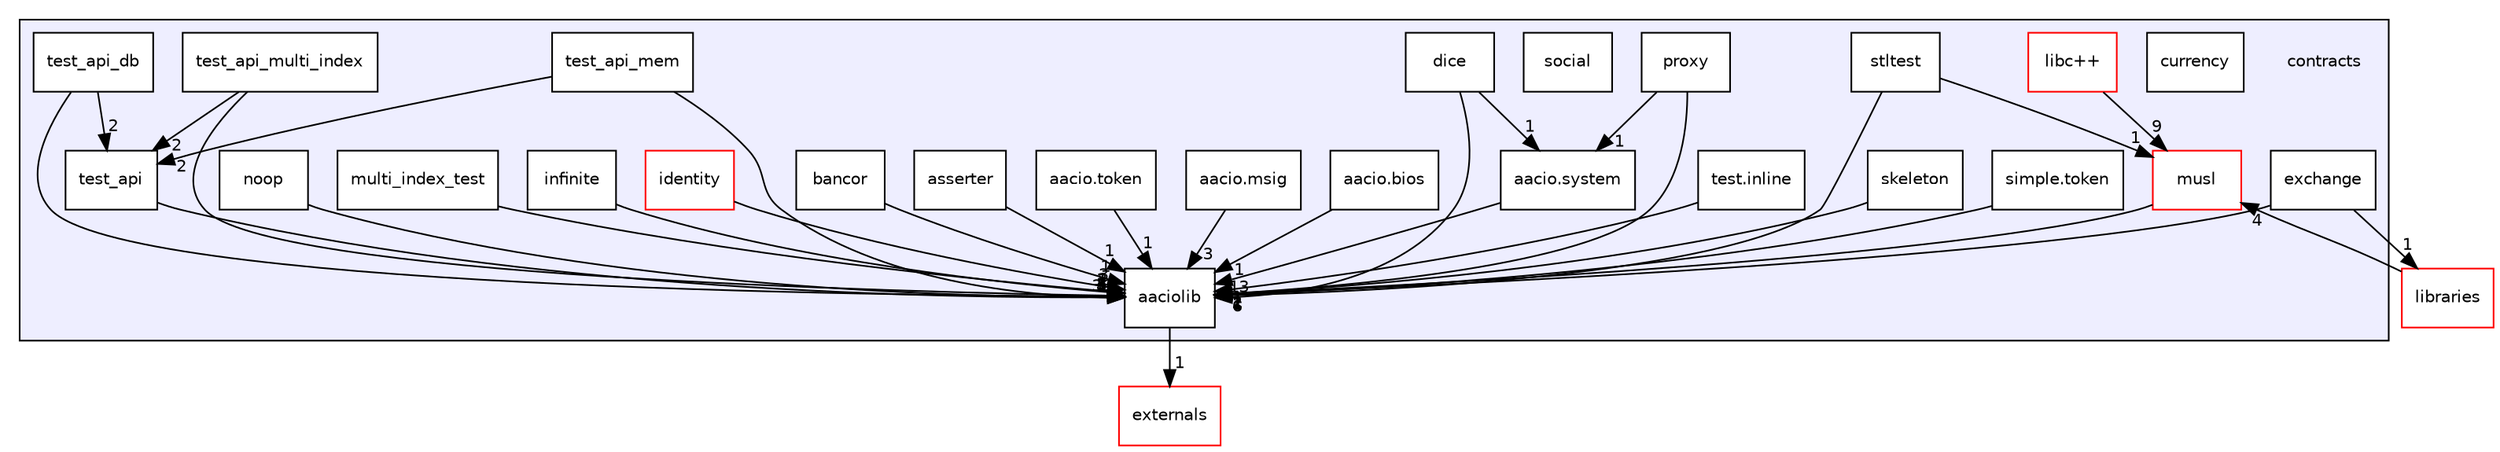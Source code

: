 digraph "contracts" {
  compound=true
  node [ fontsize="10", fontname="Helvetica"];
  edge [ labelfontsize="10", labelfontname="Helvetica"];
  subgraph clusterdir_ae9b15dd87e066e1908bbd90e8f38627 {
    graph [ bgcolor="#eeeeff", pencolor="black", label="" URL="dir_ae9b15dd87e066e1908bbd90e8f38627.html"];
    dir_ae9b15dd87e066e1908bbd90e8f38627 [shape=plaintext label="contracts"];
    dir_515574e446f73b46ff83cb2cc03b71cc [shape=box label="aacio.bios" color="black" fillcolor="white" style="filled" URL="dir_515574e446f73b46ff83cb2cc03b71cc.html"];
    dir_037acf38ab1e064fb3b43d8df28ce640 [shape=box label="aacio.msig" color="black" fillcolor="white" style="filled" URL="dir_037acf38ab1e064fb3b43d8df28ce640.html"];
    dir_baf027c06344223d5ab3d90a142abd6a [shape=box label="aacio.system" color="black" fillcolor="white" style="filled" URL="dir_baf027c06344223d5ab3d90a142abd6a.html"];
    dir_f4c71396a9fcc023923609de6799f654 [shape=box label="aacio.token" color="black" fillcolor="white" style="filled" URL="dir_f4c71396a9fcc023923609de6799f654.html"];
    dir_eebd46385ac17dfe81e47e86b6b64bf0 [shape=box label="aaciolib" color="black" fillcolor="white" style="filled" URL="dir_eebd46385ac17dfe81e47e86b6b64bf0.html"];
    dir_635c0be2629372b58c344650114a98a5 [shape=box label="asserter" color="black" fillcolor="white" style="filled" URL="dir_635c0be2629372b58c344650114a98a5.html"];
    dir_17f794113f3d2f5e8c50affd393f94f8 [shape=box label="bancor" color="black" fillcolor="white" style="filled" URL="dir_17f794113f3d2f5e8c50affd393f94f8.html"];
    dir_a9257b511e702fbd3462fee4a063915c [shape=box label="currency" color="black" fillcolor="white" style="filled" URL="dir_a9257b511e702fbd3462fee4a063915c.html"];
    dir_df9ec5dd3eb98ed2672871667d1ff010 [shape=box label="dice" color="black" fillcolor="white" style="filled" URL="dir_df9ec5dd3eb98ed2672871667d1ff010.html"];
    dir_5dc13a1abd435123f7be5ea8dc751d1b [shape=box label="exchange" color="black" fillcolor="white" style="filled" URL="dir_5dc13a1abd435123f7be5ea8dc751d1b.html"];
    dir_f6393da4840947259575a15622d6f895 [shape=box label="identity" color="red" fillcolor="white" style="filled" URL="dir_f6393da4840947259575a15622d6f895.html"];
    dir_da2258ea5bfae2641df967be076d9dbe [shape=box label="infinite" color="black" fillcolor="white" style="filled" URL="dir_da2258ea5bfae2641df967be076d9dbe.html"];
    dir_acf7646062c2dda4cc5d3e08c5ded00b [shape=box label="libc++" color="red" fillcolor="white" style="filled" URL="dir_acf7646062c2dda4cc5d3e08c5ded00b.html"];
    dir_31c5c42164c1b9f654dacae7bf8c4b0a [shape=box label="multi_index_test" color="black" fillcolor="white" style="filled" URL="dir_31c5c42164c1b9f654dacae7bf8c4b0a.html"];
    dir_50d7137a7301a66ec452987911b28b88 [shape=box label="musl" color="red" fillcolor="white" style="filled" URL="dir_50d7137a7301a66ec452987911b28b88.html"];
    dir_df751e79df7be346a776acee8d6105d1 [shape=box label="noop" color="black" fillcolor="white" style="filled" URL="dir_df751e79df7be346a776acee8d6105d1.html"];
    dir_2f68902bd8ea4562ac77bb3db95ba614 [shape=box label="proxy" color="black" fillcolor="white" style="filled" URL="dir_2f68902bd8ea4562ac77bb3db95ba614.html"];
    dir_7507fa09b13662b45ac59acad8626627 [shape=box label="simple.token" color="black" fillcolor="white" style="filled" URL="dir_7507fa09b13662b45ac59acad8626627.html"];
    dir_3680d2f7810f6721560f2a624729277d [shape=box label="skeleton" color="black" fillcolor="white" style="filled" URL="dir_3680d2f7810f6721560f2a624729277d.html"];
    dir_44e8454330c52effb0ef98d8f3108add [shape=box label="social" color="black" fillcolor="white" style="filled" URL="dir_44e8454330c52effb0ef98d8f3108add.html"];
    dir_8df8350f8598fde2f1e7cfb863ff748b [shape=box label="stltest" color="black" fillcolor="white" style="filled" URL="dir_8df8350f8598fde2f1e7cfb863ff748b.html"];
    dir_60145b96facd4e3982fba7876373fb1c [shape=box label="test.inline" color="black" fillcolor="white" style="filled" URL="dir_60145b96facd4e3982fba7876373fb1c.html"];
    dir_4512a307eab2a9ca08d8433965f51830 [shape=box label="test_api" color="black" fillcolor="white" style="filled" URL="dir_4512a307eab2a9ca08d8433965f51830.html"];
    dir_4535e1b68822a7130cdb7cfdf6c2363e [shape=box label="test_api_db" color="black" fillcolor="white" style="filled" URL="dir_4535e1b68822a7130cdb7cfdf6c2363e.html"];
    dir_42cac2390ff2e2f673ffc08eb520b966 [shape=box label="test_api_mem" color="black" fillcolor="white" style="filled" URL="dir_42cac2390ff2e2f673ffc08eb520b966.html"];
    dir_c51960f949f4e19b95994e4db802fa65 [shape=box label="test_api_multi_index" color="black" fillcolor="white" style="filled" URL="dir_c51960f949f4e19b95994e4db802fa65.html"];
  }
  dir_d2b6318187fb2206cad9b40a4e1245e4 [shape=box label="externals" fillcolor="white" style="filled" color="red" URL="dir_d2b6318187fb2206cad9b40a4e1245e4.html"];
  dir_bc0718b08fb2015b8e59c47b2805f60c [shape=box label="libraries" fillcolor="white" style="filled" color="red" URL="dir_bc0718b08fb2015b8e59c47b2805f60c.html"];
  dir_3680d2f7810f6721560f2a624729277d->dir_eebd46385ac17dfe81e47e86b6b64bf0 [headlabel="1", labeldistance=1.5 headhref="dir_001636_000015.html"];
  dir_42cac2390ff2e2f673ffc08eb520b966->dir_4512a307eab2a9ca08d8433965f51830 [headlabel="2", labeldistance=1.5 headhref="dir_001642_001640.html"];
  dir_42cac2390ff2e2f673ffc08eb520b966->dir_eebd46385ac17dfe81e47e86b6b64bf0 [headlabel="4", labeldistance=1.5 headhref="dir_001642_000015.html"];
  dir_acf7646062c2dda4cc5d3e08c5ded00b->dir_50d7137a7301a66ec452987911b28b88 [headlabel="9", labeldistance=1.5 headhref="dir_000017_000020.html"];
  dir_60145b96facd4e3982fba7876373fb1c->dir_eebd46385ac17dfe81e47e86b6b64bf0 [headlabel="1", labeldistance=1.5 headhref="dir_001639_000015.html"];
  dir_4512a307eab2a9ca08d8433965f51830->dir_eebd46385ac17dfe81e47e86b6b64bf0 [headlabel="36", labeldistance=1.5 headhref="dir_001640_000015.html"];
  dir_c51960f949f4e19b95994e4db802fa65->dir_4512a307eab2a9ca08d8433965f51830 [headlabel="2", labeldistance=1.5 headhref="dir_001643_001640.html"];
  dir_c51960f949f4e19b95994e4db802fa65->dir_eebd46385ac17dfe81e47e86b6b64bf0 [headlabel="3", labeldistance=1.5 headhref="dir_001643_000015.html"];
  dir_037acf38ab1e064fb3b43d8df28ce640->dir_eebd46385ac17dfe81e47e86b6b64bf0 [headlabel="3", labeldistance=1.5 headhref="dir_000002_000015.html"];
  dir_baf027c06344223d5ab3d90a142abd6a->dir_eebd46385ac17dfe81e47e86b6b64bf0 [headlabel="13", labeldistance=1.5 headhref="dir_000003_000015.html"];
  dir_2f68902bd8ea4562ac77bb3db95ba614->dir_baf027c06344223d5ab3d90a142abd6a [headlabel="1", labeldistance=1.5 headhref="dir_001634_000003.html"];
  dir_2f68902bd8ea4562ac77bb3db95ba614->dir_eebd46385ac17dfe81e47e86b6b64bf0 [headlabel="2", labeldistance=1.5 headhref="dir_001634_000015.html"];
  dir_635c0be2629372b58c344650114a98a5->dir_eebd46385ac17dfe81e47e86b6b64bf0 [headlabel="1", labeldistance=1.5 headhref="dir_000032_000015.html"];
  dir_5dc13a1abd435123f7be5ea8dc751d1b->dir_bc0718b08fb2015b8e59c47b2805f60c [headlabel="1", labeldistance=1.5 headhref="dir_000036_000004.html"];
  dir_5dc13a1abd435123f7be5ea8dc751d1b->dir_eebd46385ac17dfe81e47e86b6b64bf0 [headlabel="2", labeldistance=1.5 headhref="dir_000036_000015.html"];
  dir_df9ec5dd3eb98ed2672871667d1ff010->dir_baf027c06344223d5ab3d90a142abd6a [headlabel="1", labeldistance=1.5 headhref="dir_000035_000003.html"];
  dir_df9ec5dd3eb98ed2672871667d1ff010->dir_eebd46385ac17dfe81e47e86b6b64bf0 [headlabel="6", labeldistance=1.5 headhref="dir_000035_000015.html"];
  dir_f4c71396a9fcc023923609de6799f654->dir_eebd46385ac17dfe81e47e86b6b64bf0 [headlabel="1", labeldistance=1.5 headhref="dir_000014_000015.html"];
  dir_da2258ea5bfae2641df967be076d9dbe->dir_eebd46385ac17dfe81e47e86b6b64bf0 [headlabel="1", labeldistance=1.5 headhref="dir_000039_000015.html"];
  dir_7507fa09b13662b45ac59acad8626627->dir_eebd46385ac17dfe81e47e86b6b64bf0 [headlabel="1", labeldistance=1.5 headhref="dir_001635_000015.html"];
  dir_17f794113f3d2f5e8c50affd393f94f8->dir_eebd46385ac17dfe81e47e86b6b64bf0 [headlabel="1", labeldistance=1.5 headhref="dir_000033_000015.html"];
  dir_bc0718b08fb2015b8e59c47b2805f60c->dir_50d7137a7301a66ec452987911b28b88 [headlabel="4", labeldistance=1.5 headhref="dir_000004_000020.html"];
  dir_8df8350f8598fde2f1e7cfb863ff748b->dir_50d7137a7301a66ec452987911b28b88 [headlabel="1", labeldistance=1.5 headhref="dir_001638_000020.html"];
  dir_8df8350f8598fde2f1e7cfb863ff748b->dir_eebd46385ac17dfe81e47e86b6b64bf0 [headlabel="1", labeldistance=1.5 headhref="dir_001638_000015.html"];
  dir_31c5c42164c1b9f654dacae7bf8c4b0a->dir_eebd46385ac17dfe81e47e86b6b64bf0 [headlabel="2", labeldistance=1.5 headhref="dir_001611_000015.html"];
  dir_f6393da4840947259575a15622d6f895->dir_eebd46385ac17dfe81e47e86b6b64bf0 [headlabel="3", labeldistance=1.5 headhref="dir_000037_000015.html"];
  dir_515574e446f73b46ff83cb2cc03b71cc->dir_eebd46385ac17dfe81e47e86b6b64bf0 [headlabel="1", labeldistance=1.5 headhref="dir_000001_000015.html"];
  dir_50d7137a7301a66ec452987911b28b88->dir_eebd46385ac17dfe81e47e86b6b64bf0 [headlabel="1", labeldistance=1.5 headhref="dir_000020_000015.html"];
  dir_4535e1b68822a7130cdb7cfdf6c2363e->dir_4512a307eab2a9ca08d8433965f51830 [headlabel="2", labeldistance=1.5 headhref="dir_001641_001640.html"];
  dir_4535e1b68822a7130cdb7cfdf6c2363e->dir_eebd46385ac17dfe81e47e86b6b64bf0 [headlabel="5", labeldistance=1.5 headhref="dir_001641_000015.html"];
  dir_eebd46385ac17dfe81e47e86b6b64bf0->dir_d2b6318187fb2206cad9b40a4e1245e4 [headlabel="1", labeldistance=1.5 headhref="dir_000015_001607.html"];
  dir_df751e79df7be346a776acee8d6105d1->dir_eebd46385ac17dfe81e47e86b6b64bf0 [headlabel="1", labeldistance=1.5 headhref="dir_001633_000015.html"];
}
